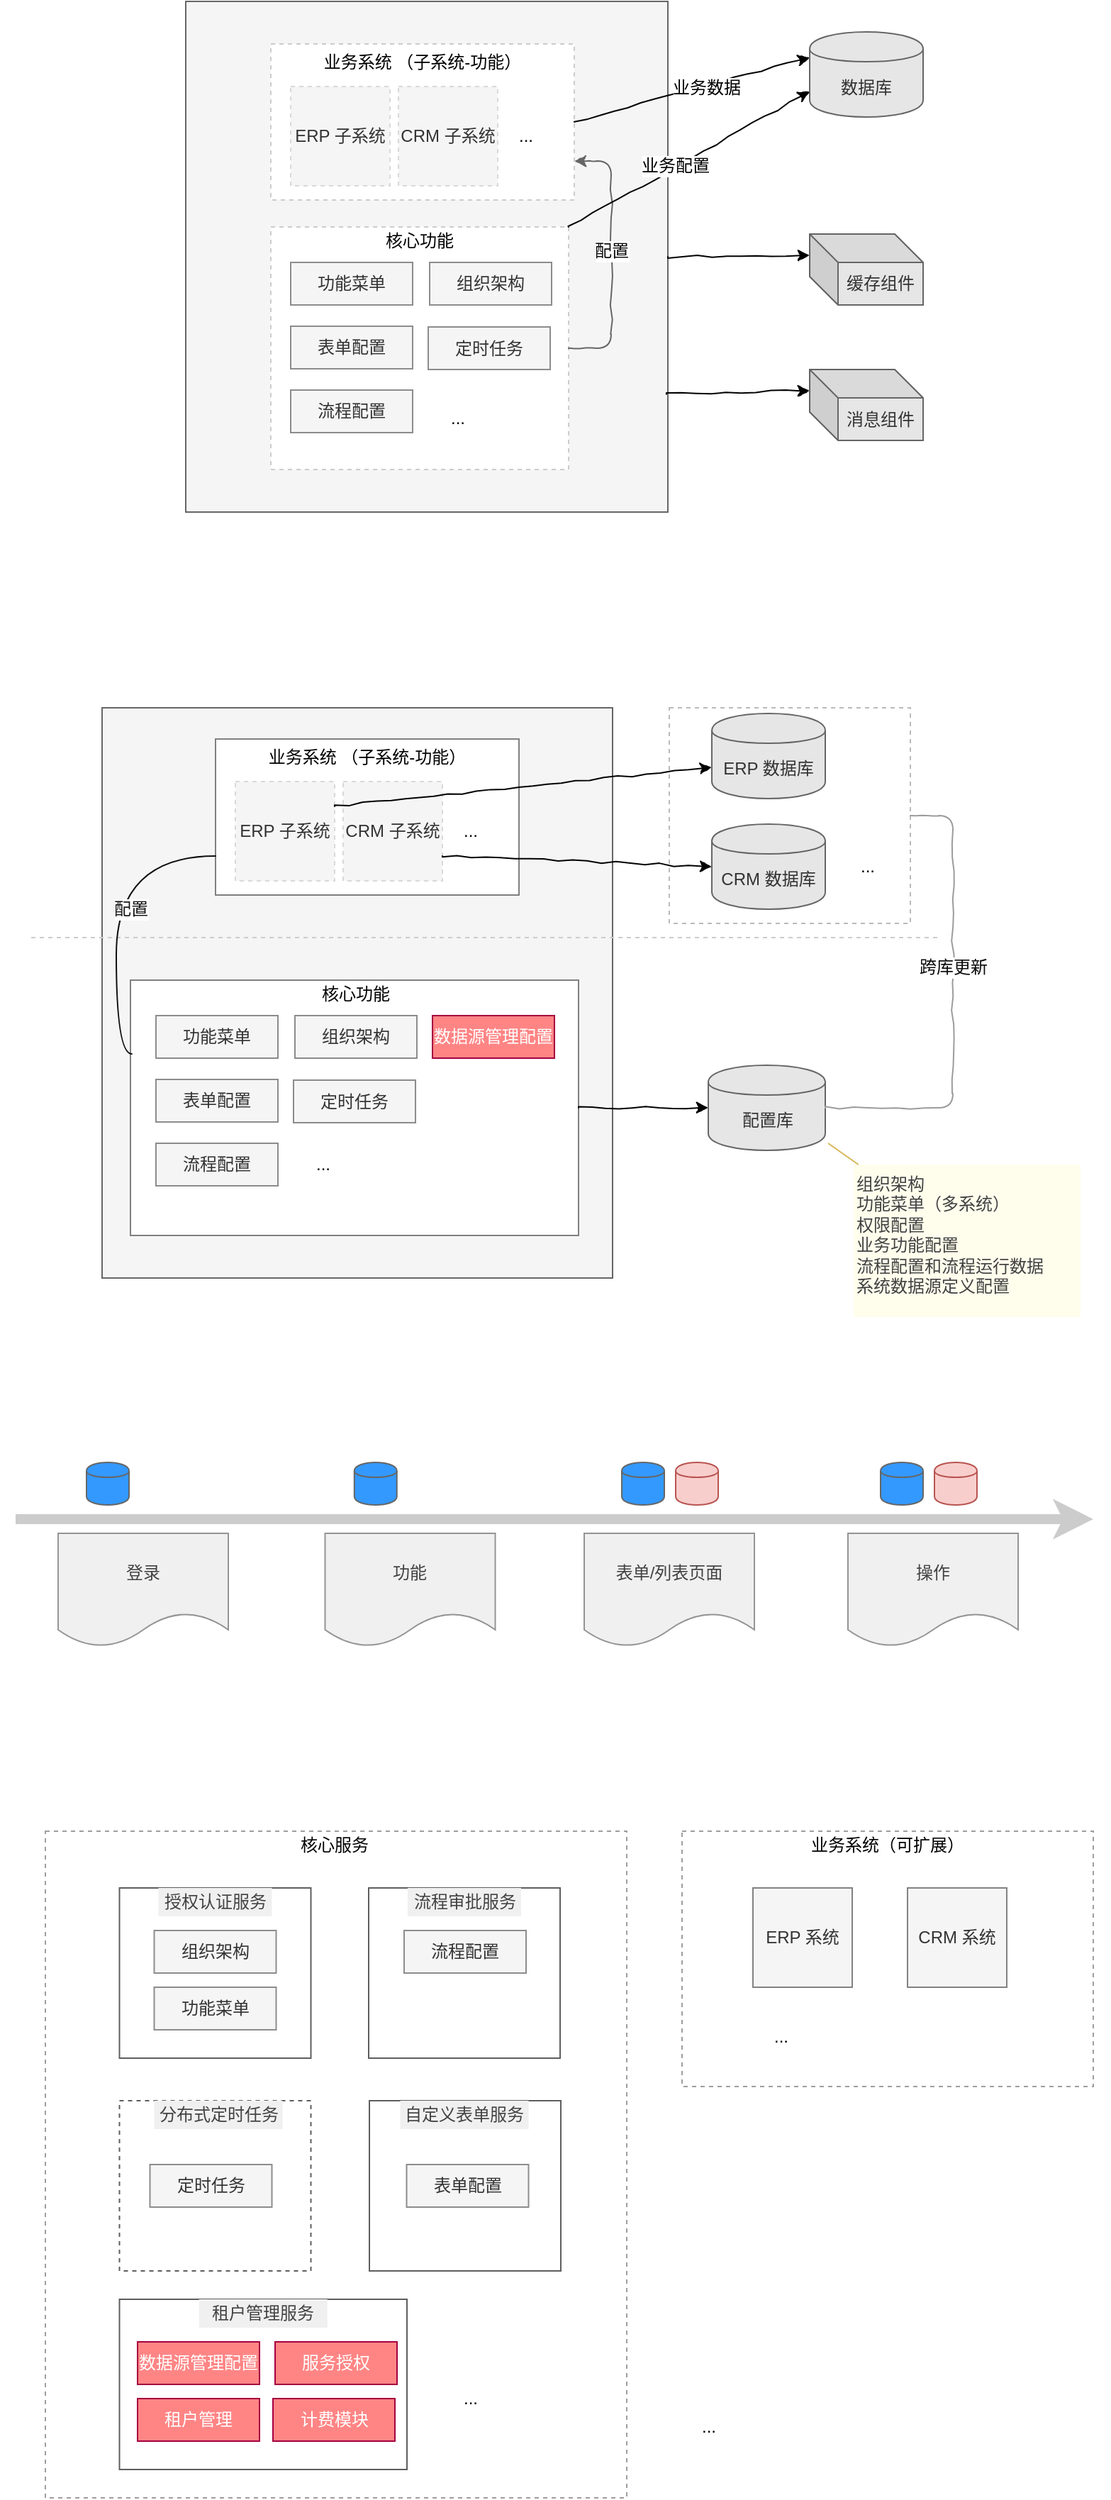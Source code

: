 <mxfile version="12.9.3" type="github">
  <diagram id="brTCYtf2TPWAmigMn0IH" name="第 1 页">
    <mxGraphModel dx="1432" dy="762" grid="1" gridSize="10" guides="1" tooltips="1" connect="1" arrows="1" fold="1" page="1" pageScale="1" pageWidth="827" pageHeight="1169" math="0" shadow="0">
      <root>
        <mxCell id="0" />
        <mxCell id="1" parent="0" />
        <mxCell id="SQgpO2C7iJvkAOr_sDY4-107" value="&lt;br&gt;&lt;br&gt;&lt;br&gt;" style="whiteSpace=wrap;html=1;strokeColor=#9E9E9E;dashed=1;" vertex="1" parent="1">
          <mxGeometry x="50" y="1330" width="410" height="470" as="geometry" />
        </mxCell>
        <mxCell id="SQgpO2C7iJvkAOr_sDY4-124" value="" style="rounded=0;whiteSpace=wrap;html=1;strokeColor=#5E5E5E;fillColor=none;gradientColor=none;fontColor=#424242;align=left;" vertex="1" parent="1">
          <mxGeometry x="102.25" y="1660" width="202.75" height="120" as="geometry" />
        </mxCell>
        <mxCell id="SQgpO2C7iJvkAOr_sDY4-116" value="" style="rounded=0;whiteSpace=wrap;html=1;strokeColor=#5E5E5E;fillColor=none;gradientColor=none;fontColor=#424242;align=left;" vertex="1" parent="1">
          <mxGeometry x="102.25" y="1370" width="135" height="120" as="geometry" />
        </mxCell>
        <mxCell id="SQgpO2C7iJvkAOr_sDY4-118" value="" style="rounded=0;whiteSpace=wrap;html=1;strokeColor=#5E5E5E;fillColor=none;gradientColor=none;fontColor=#424242;align=left;" vertex="1" parent="1">
          <mxGeometry x="278" y="1370" width="135" height="120" as="geometry" />
        </mxCell>
        <mxCell id="SQgpO2C7iJvkAOr_sDY4-120" value="" style="rounded=0;whiteSpace=wrap;html=1;strokeColor=#5E5E5E;fillColor=none;gradientColor=none;fontColor=#424242;align=left;dashed=1;" vertex="1" parent="1">
          <mxGeometry x="102.25" y="1520" width="135" height="120" as="geometry" />
        </mxCell>
        <mxCell id="SQgpO2C7iJvkAOr_sDY4-122" value="" style="rounded=0;whiteSpace=wrap;html=1;strokeColor=#5E5E5E;fillColor=none;gradientColor=none;fontColor=#424242;align=left;" vertex="1" parent="1">
          <mxGeometry x="278.5" y="1520" width="135" height="120" as="geometry" />
        </mxCell>
        <mxCell id="SQgpO2C7iJvkAOr_sDY4-64" value="" style="group;dashed=1;strokeColor=none;" vertex="1" connectable="0" parent="1">
          <mxGeometry x="149" y="40" width="520" height="360" as="geometry" />
        </mxCell>
        <mxCell id="SQgpO2C7iJvkAOr_sDY4-25" value="&lt;br&gt;&lt;br&gt;&lt;br&gt;" style="whiteSpace=wrap;html=1;fillColor=#f5f5f5;strokeColor=#666666;fontColor=#333333;" vertex="1" parent="SQgpO2C7iJvkAOr_sDY4-64">
          <mxGeometry width="340" height="360" as="geometry" />
        </mxCell>
        <mxCell id="SQgpO2C7iJvkAOr_sDY4-19" value="&lt;br&gt;&lt;br&gt;&lt;br&gt;" style="whiteSpace=wrap;html=1;dashed=1;strokeColor=#CCCCCC;" vertex="1" parent="SQgpO2C7iJvkAOr_sDY4-64">
          <mxGeometry x="60" y="159" width="210" height="171" as="geometry" />
        </mxCell>
        <mxCell id="SQgpO2C7iJvkAOr_sDY4-8" value="数据库" style="shape=cylinder;whiteSpace=wrap;html=1;boundedLbl=1;backgroundOutline=1;fillColor=#E6E6E6;strokeColor=#666666;fontColor=#333333;" vertex="1" parent="SQgpO2C7iJvkAOr_sDY4-64">
          <mxGeometry x="440" y="21.5" width="80" height="60" as="geometry" />
        </mxCell>
        <mxCell id="SQgpO2C7iJvkAOr_sDY4-20" value="功能菜单" style="rounded=0;whiteSpace=wrap;html=1;fillColor=#f5f5f5;strokeColor=#8C8C8C;fontColor=#333333;" vertex="1" parent="SQgpO2C7iJvkAOr_sDY4-64">
          <mxGeometry x="74" y="184" width="86" height="30" as="geometry" />
        </mxCell>
        <mxCell id="SQgpO2C7iJvkAOr_sDY4-21" value="组织架构" style="rounded=0;whiteSpace=wrap;html=1;fillColor=#f5f5f5;strokeColor=#8C8C8C;fontColor=#333333;" vertex="1" parent="SQgpO2C7iJvkAOr_sDY4-64">
          <mxGeometry x="172" y="184" width="86" height="30" as="geometry" />
        </mxCell>
        <mxCell id="SQgpO2C7iJvkAOr_sDY4-22" value="表单配置" style="rounded=0;whiteSpace=wrap;html=1;fillColor=#f5f5f5;strokeColor=#8C8C8C;fontColor=#333333;" vertex="1" parent="SQgpO2C7iJvkAOr_sDY4-64">
          <mxGeometry x="74" y="229" width="86" height="30" as="geometry" />
        </mxCell>
        <mxCell id="SQgpO2C7iJvkAOr_sDY4-23" value="流程配置" style="rounded=0;whiteSpace=wrap;html=1;fillColor=#f5f5f5;strokeColor=#8C8C8C;fontColor=#333333;" vertex="1" parent="SQgpO2C7iJvkAOr_sDY4-64">
          <mxGeometry x="74" y="274" width="86" height="30" as="geometry" />
        </mxCell>
        <mxCell id="SQgpO2C7iJvkAOr_sDY4-27" value="&lt;br&gt;&lt;br&gt;&lt;br&gt;" style="whiteSpace=wrap;html=1;dashed=1;strokeColor=#CCCCCC;" vertex="1" parent="SQgpO2C7iJvkAOr_sDY4-64">
          <mxGeometry x="60" y="30" width="214" height="110" as="geometry" />
        </mxCell>
        <mxCell id="SQgpO2C7iJvkAOr_sDY4-28" value="业务系统 （子系统-功能）" style="text;html=1;strokeColor=none;fillColor=none;align=center;verticalAlign=middle;whiteSpace=wrap;rounded=0;dashed=1;" vertex="1" parent="SQgpO2C7iJvkAOr_sDY4-64">
          <mxGeometry x="92" y="33" width="150" height="20" as="geometry" />
        </mxCell>
        <mxCell id="SQgpO2C7iJvkAOr_sDY4-35" value="ERP 子系统" style="rounded=0;whiteSpace=wrap;html=1;fillColor=#f5f5f5;strokeColor=#D9D9D9;fontColor=#333333;dashed=1;" vertex="1" parent="SQgpO2C7iJvkAOr_sDY4-64">
          <mxGeometry x="74" y="60" width="70" height="70" as="geometry" />
        </mxCell>
        <mxCell id="SQgpO2C7iJvkAOr_sDY4-36" value="CRM 子系统" style="rounded=0;whiteSpace=wrap;html=1;fillColor=#f5f5f5;strokeColor=#D9D9D9;fontColor=#333333;dashed=1;" vertex="1" parent="SQgpO2C7iJvkAOr_sDY4-64">
          <mxGeometry x="150" y="60" width="70" height="70" as="geometry" />
        </mxCell>
        <mxCell id="SQgpO2C7iJvkAOr_sDY4-37" value="核心功能" style="text;html=1;strokeColor=none;fillColor=none;align=center;verticalAlign=middle;whiteSpace=wrap;rounded=0;dashed=1;" vertex="1" parent="SQgpO2C7iJvkAOr_sDY4-64">
          <mxGeometry x="90" y="159" width="150" height="20" as="geometry" />
        </mxCell>
        <mxCell id="SQgpO2C7iJvkAOr_sDY4-38" value="" style="endArrow=classic;html=1;exitX=1;exitY=0.5;exitDx=0;exitDy=0;edgeStyle=orthogonalEdgeStyle;entryX=1;entryY=0.75;entryDx=0;entryDy=0;elbow=vertical;comic=1;strokeColor=#666666;" edge="1" parent="SQgpO2C7iJvkAOr_sDY4-64" source="SQgpO2C7iJvkAOr_sDY4-19" target="SQgpO2C7iJvkAOr_sDY4-27">
          <mxGeometry width="50" height="50" relative="1" as="geometry">
            <mxPoint x="250" y="330" as="sourcePoint" />
            <mxPoint x="-100" y="220" as="targetPoint" />
            <Array as="points">
              <mxPoint x="300" y="245" />
              <mxPoint x="300" y="113" />
            </Array>
          </mxGeometry>
        </mxCell>
        <mxCell id="SQgpO2C7iJvkAOr_sDY4-39" value="配置" style="text;html=1;align=center;verticalAlign=middle;resizable=0;points=[];labelBackgroundColor=#ffffff;fontColor=#0A0A0A;" vertex="1" connectable="0" parent="SQgpO2C7iJvkAOr_sDY4-38">
          <mxGeometry x="0.113" relative="1" as="geometry">
            <mxPoint y="5.5" as="offset" />
          </mxGeometry>
        </mxCell>
        <mxCell id="SQgpO2C7iJvkAOr_sDY4-40" value="定时任务" style="rounded=0;whiteSpace=wrap;html=1;fillColor=#f5f5f5;strokeColor=#8C8C8C;fontColor=#333333;" vertex="1" parent="SQgpO2C7iJvkAOr_sDY4-64">
          <mxGeometry x="171" y="229.5" width="86" height="30" as="geometry" />
        </mxCell>
        <mxCell id="SQgpO2C7iJvkAOr_sDY4-44" value="" style="endArrow=classic;html=1;entryX=0;entryY=0.7;entryDx=0;entryDy=0;comic=1;exitX=1;exitY=0;exitDx=0;exitDy=0;" edge="1" parent="SQgpO2C7iJvkAOr_sDY4-64" source="SQgpO2C7iJvkAOr_sDY4-19" target="SQgpO2C7iJvkAOr_sDY4-8">
          <mxGeometry width="50" height="50" relative="1" as="geometry">
            <mxPoint x="301" y="150" as="sourcePoint" />
            <mxPoint x="300" y="280" as="targetPoint" />
          </mxGeometry>
        </mxCell>
        <mxCell id="SQgpO2C7iJvkAOr_sDY4-49" value="业务配置" style="text;html=1;align=center;verticalAlign=middle;resizable=0;points=[];labelBackgroundColor=#ffffff;" vertex="1" connectable="0" parent="SQgpO2C7iJvkAOr_sDY4-44">
          <mxGeometry x="-0.115" y="1" relative="1" as="geometry">
            <mxPoint as="offset" />
          </mxGeometry>
        </mxCell>
        <mxCell id="SQgpO2C7iJvkAOr_sDY4-48" value="" style="endArrow=classic;html=1;exitX=1;exitY=0.5;exitDx=0;exitDy=0;entryX=0;entryY=0.3;entryDx=0;entryDy=0;comic=1;" edge="1" parent="SQgpO2C7iJvkAOr_sDY4-64" source="SQgpO2C7iJvkAOr_sDY4-27" target="SQgpO2C7iJvkAOr_sDY4-8">
          <mxGeometry width="50" height="50" relative="1" as="geometry">
            <mxPoint x="250" y="330" as="sourcePoint" />
            <mxPoint x="300" y="280" as="targetPoint" />
          </mxGeometry>
        </mxCell>
        <mxCell id="SQgpO2C7iJvkAOr_sDY4-50" value="业务数据" style="text;html=1;align=center;verticalAlign=middle;resizable=0;points=[];labelBackgroundColor=#ffffff;" vertex="1" connectable="0" parent="SQgpO2C7iJvkAOr_sDY4-48">
          <mxGeometry x="0.109" y="-1" relative="1" as="geometry">
            <mxPoint as="offset" />
          </mxGeometry>
        </mxCell>
        <mxCell id="SQgpO2C7iJvkAOr_sDY4-51" value="缓存组件" style="shape=cube;whiteSpace=wrap;html=1;boundedLbl=1;backgroundOutline=1;darkOpacity=0.05;darkOpacity2=0.1;fillColor=#E6E6E6;strokeColor=#666666;fontColor=#333333;" vertex="1" parent="SQgpO2C7iJvkAOr_sDY4-64">
          <mxGeometry x="440" y="164" width="80" height="50" as="geometry" />
        </mxCell>
        <mxCell id="SQgpO2C7iJvkAOr_sDY4-52" value="消息组件" style="shape=cube;whiteSpace=wrap;html=1;boundedLbl=1;backgroundOutline=1;darkOpacity=0.05;darkOpacity2=0.1;fillColor=#E6E6E6;strokeColor=#666666;fontColor=#333333;" vertex="1" parent="SQgpO2C7iJvkAOr_sDY4-64">
          <mxGeometry x="440" y="259.5" width="80" height="50" as="geometry" />
        </mxCell>
        <mxCell id="SQgpO2C7iJvkAOr_sDY4-55" value="" style="endArrow=classic;html=1;exitX=1;exitY=0.5;exitDx=0;exitDy=0;entryX=0;entryY=0;entryDx=0;entryDy=15;entryPerimeter=0;comic=1;" edge="1" parent="SQgpO2C7iJvkAOr_sDY4-64" source="SQgpO2C7iJvkAOr_sDY4-25" target="SQgpO2C7iJvkAOr_sDY4-51">
          <mxGeometry width="50" height="50" relative="1" as="geometry">
            <mxPoint x="250" y="330" as="sourcePoint" />
            <mxPoint x="300" y="280" as="targetPoint" />
          </mxGeometry>
        </mxCell>
        <mxCell id="SQgpO2C7iJvkAOr_sDY4-56" value="" style="endArrow=classic;html=1;exitX=0.997;exitY=0.769;exitDx=0;exitDy=0;entryX=0;entryY=0;entryDx=0;entryDy=15;entryPerimeter=0;comic=1;exitPerimeter=0;" edge="1" parent="SQgpO2C7iJvkAOr_sDY4-64" source="SQgpO2C7iJvkAOr_sDY4-25" target="SQgpO2C7iJvkAOr_sDY4-52">
          <mxGeometry width="50" height="50" relative="1" as="geometry">
            <mxPoint x="300" y="210" as="sourcePoint" />
            <mxPoint x="490" y="239" as="targetPoint" />
          </mxGeometry>
        </mxCell>
        <mxCell id="SQgpO2C7iJvkAOr_sDY4-63" value="..." style="text;html=1;strokeColor=none;fillColor=none;align=center;verticalAlign=middle;whiteSpace=wrap;rounded=0;" vertex="1" parent="SQgpO2C7iJvkAOr_sDY4-64">
          <mxGeometry x="220" y="85" width="40" height="20" as="geometry" />
        </mxCell>
        <mxCell id="SQgpO2C7iJvkAOr_sDY4-65" value="..." style="text;html=1;strokeColor=none;fillColor=none;align=center;verticalAlign=middle;whiteSpace=wrap;rounded=0;" vertex="1" parent="SQgpO2C7iJvkAOr_sDY4-64">
          <mxGeometry x="172" y="284" width="40" height="20" as="geometry" />
        </mxCell>
        <mxCell id="SQgpO2C7iJvkAOr_sDY4-105" value="" style="group" vertex="1" connectable="0" parent="1">
          <mxGeometry x="40" y="538" width="740" height="429.5" as="geometry" />
        </mxCell>
        <mxCell id="SQgpO2C7iJvkAOr_sDY4-97" value="&lt;br&gt;&lt;br&gt;&lt;br&gt;" style="whiteSpace=wrap;html=1;dashed=1;strokeColor=#BABABA;" vertex="1" parent="SQgpO2C7iJvkAOr_sDY4-105">
          <mxGeometry x="450" width="170" height="152" as="geometry" />
        </mxCell>
        <mxCell id="SQgpO2C7iJvkAOr_sDY4-85" value="&lt;br&gt;&lt;br&gt;&lt;br&gt;" style="whiteSpace=wrap;html=1;fillColor=#f5f5f5;strokeColor=#666666;fontColor=#333333;" vertex="1" parent="SQgpO2C7iJvkAOr_sDY4-105">
          <mxGeometry x="50" width="360" height="402" as="geometry" />
        </mxCell>
        <mxCell id="SQgpO2C7iJvkAOr_sDY4-71" value="" style="group;fillColor=#999999;" vertex="1" connectable="0" parent="SQgpO2C7iJvkAOr_sDY4-105">
          <mxGeometry x="130" y="22" width="214" height="110" as="geometry" />
        </mxCell>
        <mxCell id="SQgpO2C7iJvkAOr_sDY4-66" value="&lt;br&gt;&lt;br&gt;&lt;br&gt;" style="whiteSpace=wrap;html=1;strokeColor=#808080;" vertex="1" parent="SQgpO2C7iJvkAOr_sDY4-71">
          <mxGeometry width="214" height="110" as="geometry" />
        </mxCell>
        <mxCell id="SQgpO2C7iJvkAOr_sDY4-67" value="业务系统 （子系统-功能）" style="text;html=1;strokeColor=none;fillColor=none;align=center;verticalAlign=middle;whiteSpace=wrap;rounded=0;dashed=1;" vertex="1" parent="SQgpO2C7iJvkAOr_sDY4-71">
          <mxGeometry x="32" y="3" width="150" height="20" as="geometry" />
        </mxCell>
        <mxCell id="SQgpO2C7iJvkAOr_sDY4-68" value="ERP 子系统" style="rounded=0;whiteSpace=wrap;html=1;fillColor=#f5f5f5;strokeColor=#D9D9D9;fontColor=#333333;dashed=1;" vertex="1" parent="SQgpO2C7iJvkAOr_sDY4-71">
          <mxGeometry x="14" y="30" width="70" height="70" as="geometry" />
        </mxCell>
        <mxCell id="SQgpO2C7iJvkAOr_sDY4-69" value="CRM 子系统" style="rounded=0;whiteSpace=wrap;html=1;fillColor=#f5f5f5;strokeColor=#D9D9D9;fontColor=#333333;dashed=1;" vertex="1" parent="SQgpO2C7iJvkAOr_sDY4-71">
          <mxGeometry x="90" y="30" width="70" height="70" as="geometry" />
        </mxCell>
        <mxCell id="SQgpO2C7iJvkAOr_sDY4-70" value="..." style="text;html=1;strokeColor=none;fillColor=none;align=center;verticalAlign=middle;whiteSpace=wrap;rounded=0;" vertex="1" parent="SQgpO2C7iJvkAOr_sDY4-71">
          <mxGeometry x="160" y="55" width="40" height="20" as="geometry" />
        </mxCell>
        <mxCell id="SQgpO2C7iJvkAOr_sDY4-72" value="ERP 数据库" style="shape=cylinder;whiteSpace=wrap;html=1;boundedLbl=1;backgroundOutline=1;fillColor=#E6E6E6;strokeColor=#666666;fontColor=#333333;" vertex="1" parent="SQgpO2C7iJvkAOr_sDY4-105">
          <mxGeometry x="480" y="4" width="80" height="60" as="geometry" />
        </mxCell>
        <mxCell id="SQgpO2C7iJvkAOr_sDY4-73" value="&lt;br&gt;&lt;br&gt;&lt;br&gt;" style="whiteSpace=wrap;html=1;strokeColor=#808080;" vertex="1" parent="SQgpO2C7iJvkAOr_sDY4-105">
          <mxGeometry x="70" y="192" width="316" height="180" as="geometry" />
        </mxCell>
        <mxCell id="SQgpO2C7iJvkAOr_sDY4-74" value="功能菜单" style="rounded=0;whiteSpace=wrap;html=1;fillColor=#f5f5f5;strokeColor=#8C8C8C;fontColor=#333333;" vertex="1" parent="SQgpO2C7iJvkAOr_sDY4-105">
          <mxGeometry x="88" y="217" width="86" height="30" as="geometry" />
        </mxCell>
        <mxCell id="SQgpO2C7iJvkAOr_sDY4-75" value="组织架构" style="rounded=0;whiteSpace=wrap;html=1;fillColor=#f5f5f5;strokeColor=#8C8C8C;fontColor=#333333;" vertex="1" parent="SQgpO2C7iJvkAOr_sDY4-105">
          <mxGeometry x="186" y="217" width="86" height="30" as="geometry" />
        </mxCell>
        <mxCell id="SQgpO2C7iJvkAOr_sDY4-76" value="表单配置" style="rounded=0;whiteSpace=wrap;html=1;fillColor=#f5f5f5;strokeColor=#8C8C8C;fontColor=#333333;" vertex="1" parent="SQgpO2C7iJvkAOr_sDY4-105">
          <mxGeometry x="88" y="262" width="86" height="30" as="geometry" />
        </mxCell>
        <mxCell id="SQgpO2C7iJvkAOr_sDY4-77" value="流程配置" style="rounded=0;whiteSpace=wrap;html=1;fillColor=#f5f5f5;strokeColor=#8C8C8C;fontColor=#333333;" vertex="1" parent="SQgpO2C7iJvkAOr_sDY4-105">
          <mxGeometry x="88" y="307" width="86" height="30" as="geometry" />
        </mxCell>
        <mxCell id="SQgpO2C7iJvkAOr_sDY4-78" value="核心功能" style="text;html=1;strokeColor=none;fillColor=none;align=center;verticalAlign=middle;whiteSpace=wrap;rounded=0;dashed=1;" vertex="1" parent="SQgpO2C7iJvkAOr_sDY4-105">
          <mxGeometry x="154" y="192" width="150" height="20" as="geometry" />
        </mxCell>
        <mxCell id="SQgpO2C7iJvkAOr_sDY4-79" value="定时任务" style="rounded=0;whiteSpace=wrap;html=1;fillColor=#f5f5f5;strokeColor=#8C8C8C;fontColor=#333333;" vertex="1" parent="SQgpO2C7iJvkAOr_sDY4-105">
          <mxGeometry x="185" y="262.5" width="86" height="30" as="geometry" />
        </mxCell>
        <mxCell id="SQgpO2C7iJvkAOr_sDY4-80" value="..." style="text;html=1;strokeColor=none;fillColor=none;align=center;verticalAlign=middle;whiteSpace=wrap;rounded=0;" vertex="1" parent="SQgpO2C7iJvkAOr_sDY4-105">
          <mxGeometry x="186" y="312" width="40" height="20" as="geometry" />
        </mxCell>
        <mxCell id="SQgpO2C7iJvkAOr_sDY4-81" value="配置库" style="shape=cylinder;whiteSpace=wrap;html=1;boundedLbl=1;backgroundOutline=1;fillColor=#E6E6E6;strokeColor=#666666;fontColor=#333333;" vertex="1" parent="SQgpO2C7iJvkAOr_sDY4-105">
          <mxGeometry x="477.5" y="252" width="82.5" height="60" as="geometry" />
        </mxCell>
        <mxCell id="SQgpO2C7iJvkAOr_sDY4-84" value="CRM 数据库" style="shape=cylinder;whiteSpace=wrap;html=1;boundedLbl=1;backgroundOutline=1;fillColor=#E6E6E6;strokeColor=#666666;fontColor=#333333;" vertex="1" parent="SQgpO2C7iJvkAOr_sDY4-105">
          <mxGeometry x="480" y="82" width="80" height="60" as="geometry" />
        </mxCell>
        <mxCell id="SQgpO2C7iJvkAOr_sDY4-86" value="数据源管理配置" style="rounded=0;whiteSpace=wrap;html=1;fillColor=#FF8585;strokeColor=#A50040;fontColor=#ffffff;" vertex="1" parent="SQgpO2C7iJvkAOr_sDY4-105">
          <mxGeometry x="283" y="217" width="86" height="30" as="geometry" />
        </mxCell>
        <mxCell id="SQgpO2C7iJvkAOr_sDY4-87" value="" style="endArrow=none;html=1;strokeColor=#CCCCCC;fontColor=#0A0A0A;dashed=1;" edge="1" parent="SQgpO2C7iJvkAOr_sDY4-105">
          <mxGeometry width="50" height="50" relative="1" as="geometry">
            <mxPoint y="162" as="sourcePoint" />
            <mxPoint x="640" y="162" as="targetPoint" />
          </mxGeometry>
        </mxCell>
        <mxCell id="SQgpO2C7iJvkAOr_sDY4-90" value="组织架构&lt;br&gt;功能菜单（多系统）&lt;br&gt;权限配置&lt;br&gt;业务功能配置&lt;br&gt;流程配置和流程运行数据&lt;br&gt;系统数据源定义配置" style="text;html=1;strokeColor=none;fillColor=#FFFEED;align=left;verticalAlign=top;whiteSpace=wrap;rounded=0;gradientColor=none;textDirection=ltr;fontColor=#424242;" vertex="1" parent="SQgpO2C7iJvkAOr_sDY4-105">
          <mxGeometry x="580" y="322" width="160" height="107.5" as="geometry" />
        </mxCell>
        <mxCell id="SQgpO2C7iJvkAOr_sDY4-93" value="" style="endArrow=classic;html=1;exitX=1;exitY=0.25;exitDx=0;exitDy=0;entryX=0;entryY=0;entryDx=0;entryDy=15;entryPerimeter=0;comic=1;" edge="1" parent="SQgpO2C7iJvkAOr_sDY4-105" source="SQgpO2C7iJvkAOr_sDY4-68">
          <mxGeometry width="50" height="50" relative="1" as="geometry">
            <mxPoint x="380" y="43" as="sourcePoint" />
            <mxPoint x="480" y="42" as="targetPoint" />
          </mxGeometry>
        </mxCell>
        <mxCell id="SQgpO2C7iJvkAOr_sDY4-94" value="" style="endArrow=classic;html=1;exitX=1;exitY=0.75;exitDx=0;exitDy=0;entryX=0;entryY=0.5;entryDx=0;entryDy=0;comic=1;" edge="1" parent="SQgpO2C7iJvkAOr_sDY4-105" source="SQgpO2C7iJvkAOr_sDY4-69" target="SQgpO2C7iJvkAOr_sDY4-84">
          <mxGeometry width="50" height="50" relative="1" as="geometry">
            <mxPoint x="224" y="79.5" as="sourcePoint" />
            <mxPoint x="490" y="52" as="targetPoint" />
          </mxGeometry>
        </mxCell>
        <mxCell id="SQgpO2C7iJvkAOr_sDY4-95" value="" style="endArrow=classic;html=1;exitX=1;exitY=0.5;exitDx=0;exitDy=0;entryX=0;entryY=0.5;entryDx=0;entryDy=0;comic=1;" edge="1" parent="SQgpO2C7iJvkAOr_sDY4-105" source="SQgpO2C7iJvkAOr_sDY4-73" target="SQgpO2C7iJvkAOr_sDY4-81">
          <mxGeometry width="50" height="50" relative="1" as="geometry">
            <mxPoint x="234" y="89.5" as="sourcePoint" />
            <mxPoint x="500" y="62" as="targetPoint" />
          </mxGeometry>
        </mxCell>
        <mxCell id="SQgpO2C7iJvkAOr_sDY4-98" value="..." style="text;html=1;strokeColor=none;fillColor=none;align=center;verticalAlign=middle;whiteSpace=wrap;rounded=0;" vertex="1" parent="SQgpO2C7iJvkAOr_sDY4-105">
          <mxGeometry x="570" y="102" width="40" height="20" as="geometry" />
        </mxCell>
        <mxCell id="SQgpO2C7iJvkAOr_sDY4-100" value="" style="endArrow=none;html=1;strokeColor=#9C9C9C;fontColor=#0A0A0A;entryX=1;entryY=0.5;entryDx=0;entryDy=0;exitX=1;exitY=0.5;exitDx=0;exitDy=0;edgeStyle=orthogonalEdgeStyle;comic=1;" edge="1" parent="SQgpO2C7iJvkAOr_sDY4-105" source="SQgpO2C7iJvkAOr_sDY4-81" target="SQgpO2C7iJvkAOr_sDY4-97">
          <mxGeometry width="50" height="50" relative="1" as="geometry">
            <mxPoint x="430" y="282" as="sourcePoint" />
            <mxPoint x="480" y="232" as="targetPoint" />
            <Array as="points">
              <mxPoint x="650" y="282" />
              <mxPoint x="650" y="76" />
            </Array>
          </mxGeometry>
        </mxCell>
        <mxCell id="SQgpO2C7iJvkAOr_sDY4-101" value="跨库更新" style="text;html=1;align=center;verticalAlign=middle;resizable=0;points=[];labelBackgroundColor=#ffffff;fontColor=#0A0A0A;" vertex="1" connectable="0" parent="SQgpO2C7iJvkAOr_sDY4-100">
          <mxGeometry x="0.243" y="2" relative="1" as="geometry">
            <mxPoint x="2" y="13" as="offset" />
          </mxGeometry>
        </mxCell>
        <mxCell id="SQgpO2C7iJvkAOr_sDY4-102" value="" style="endArrow=none;html=1;strokeColor=#d6b656;fontColor=#0A0A0A;exitX=1.024;exitY=0.917;exitDx=0;exitDy=0;exitPerimeter=0;fillColor=#fff2cc;" edge="1" parent="SQgpO2C7iJvkAOr_sDY4-105" source="SQgpO2C7iJvkAOr_sDY4-81" target="SQgpO2C7iJvkAOr_sDY4-90">
          <mxGeometry width="50" height="50" relative="1" as="geometry">
            <mxPoint x="430" y="182" as="sourcePoint" />
            <mxPoint x="480" y="132" as="targetPoint" />
          </mxGeometry>
        </mxCell>
        <mxCell id="SQgpO2C7iJvkAOr_sDY4-103" value="" style="endArrow=none;html=1;strokeColor=#0F0F0F;fontColor=#141414;exitX=0;exitY=0.75;exitDx=0;exitDy=0;entryX=0.003;entryY=0.289;entryDx=0;entryDy=0;entryPerimeter=0;edgeStyle=orthogonalEdgeStyle;comic=1;curved=1;" edge="1" parent="SQgpO2C7iJvkAOr_sDY4-105" source="SQgpO2C7iJvkAOr_sDY4-66" target="SQgpO2C7iJvkAOr_sDY4-73">
          <mxGeometry width="50" height="50" relative="1" as="geometry">
            <mxPoint x="430" y="182" as="sourcePoint" />
            <mxPoint x="480" y="132" as="targetPoint" />
          </mxGeometry>
        </mxCell>
        <mxCell id="SQgpO2C7iJvkAOr_sDY4-104" value="&lt;font color=&quot;#141414&quot;&gt;配置&lt;/font&gt;" style="text;html=1;align=center;verticalAlign=middle;resizable=0;points=[];labelBackgroundColor=#ffffff;fontColor=#949494;" vertex="1" connectable="0" parent="SQgpO2C7iJvkAOr_sDY4-103">
          <mxGeometry x="-0.556" y="32" relative="1" as="geometry">
            <mxPoint x="-11" y="5.5" as="offset" />
          </mxGeometry>
        </mxCell>
        <mxCell id="SQgpO2C7iJvkAOr_sDY4-108" value="功能菜单" style="rounded=0;whiteSpace=wrap;html=1;fillColor=#f5f5f5;strokeColor=#8C8C8C;fontColor=#333333;" vertex="1" parent="1">
          <mxGeometry x="126.75" y="1440" width="86" height="30" as="geometry" />
        </mxCell>
        <mxCell id="SQgpO2C7iJvkAOr_sDY4-109" value="组织架构" style="rounded=0;whiteSpace=wrap;html=1;fillColor=#f5f5f5;strokeColor=#8C8C8C;fontColor=#333333;" vertex="1" parent="1">
          <mxGeometry x="126.75" y="1400" width="86" height="30" as="geometry" />
        </mxCell>
        <mxCell id="SQgpO2C7iJvkAOr_sDY4-110" value="表单配置" style="rounded=0;whiteSpace=wrap;html=1;fillColor=#f5f5f5;strokeColor=#8C8C8C;fontColor=#333333;" vertex="1" parent="1">
          <mxGeometry x="304.75" y="1565" width="86" height="30" as="geometry" />
        </mxCell>
        <mxCell id="SQgpO2C7iJvkAOr_sDY4-111" value="流程配置" style="rounded=0;whiteSpace=wrap;html=1;fillColor=#f5f5f5;strokeColor=#8C8C8C;fontColor=#333333;" vertex="1" parent="1">
          <mxGeometry x="303" y="1400" width="86" height="30" as="geometry" />
        </mxCell>
        <mxCell id="SQgpO2C7iJvkAOr_sDY4-112" value="核心服务" style="text;html=1;strokeColor=none;fillColor=none;align=center;verticalAlign=middle;whiteSpace=wrap;rounded=0;dashed=1;" vertex="1" parent="1">
          <mxGeometry x="178.5" y="1330" width="150" height="20" as="geometry" />
        </mxCell>
        <mxCell id="SQgpO2C7iJvkAOr_sDY4-113" value="定时任务" style="rounded=0;whiteSpace=wrap;html=1;fillColor=#f5f5f5;strokeColor=#8C8C8C;fontColor=#333333;" vertex="1" parent="1">
          <mxGeometry x="123.75" y="1565" width="86" height="30" as="geometry" />
        </mxCell>
        <mxCell id="SQgpO2C7iJvkAOr_sDY4-114" value="..." style="text;html=1;strokeColor=none;fillColor=none;align=center;verticalAlign=middle;whiteSpace=wrap;rounded=0;" vertex="1" parent="1">
          <mxGeometry x="498" y="1740" width="40" height="20" as="geometry" />
        </mxCell>
        <mxCell id="SQgpO2C7iJvkAOr_sDY4-115" value="数据源管理配置" style="rounded=0;whiteSpace=wrap;html=1;fillColor=#FF8585;strokeColor=#A50040;fontColor=#ffffff;" vertex="1" parent="1">
          <mxGeometry x="115" y="1690" width="86" height="30" as="geometry" />
        </mxCell>
        <mxCell id="SQgpO2C7iJvkAOr_sDY4-117" value="授权认证服务" style="text;html=1;strokeColor=none;fillColor=#F0F0F0;align=center;verticalAlign=middle;whiteSpace=wrap;rounded=0;fontColor=#424242;" vertex="1" parent="1">
          <mxGeometry x="129.75" y="1370" width="80" height="20" as="geometry" />
        </mxCell>
        <mxCell id="SQgpO2C7iJvkAOr_sDY4-119" value="流程审批服务" style="text;html=1;strokeColor=none;fillColor=#F0F0F0;align=center;verticalAlign=middle;whiteSpace=wrap;rounded=0;fontColor=#424242;" vertex="1" parent="1">
          <mxGeometry x="305.5" y="1370" width="80" height="20" as="geometry" />
        </mxCell>
        <mxCell id="SQgpO2C7iJvkAOr_sDY4-121" value="分布式定时任务" style="text;html=1;strokeColor=none;fillColor=#F0F0F0;align=center;verticalAlign=middle;whiteSpace=wrap;rounded=0;fontColor=#424242;" vertex="1" parent="1">
          <mxGeometry x="126.75" y="1520" width="90.5" height="20" as="geometry" />
        </mxCell>
        <mxCell id="SQgpO2C7iJvkAOr_sDY4-123" value="自定义表单服务" style="text;html=1;strokeColor=none;fillColor=#F0F0F0;align=center;verticalAlign=middle;whiteSpace=wrap;rounded=0;fontColor=#424242;" vertex="1" parent="1">
          <mxGeometry x="300.25" y="1520" width="90.5" height="20" as="geometry" />
        </mxCell>
        <mxCell id="SQgpO2C7iJvkAOr_sDY4-125" value="租户管理服务" style="text;html=1;strokeColor=none;fillColor=#F0F0F0;align=center;verticalAlign=middle;whiteSpace=wrap;rounded=0;fontColor=#424242;" vertex="1" parent="1">
          <mxGeometry x="158.38" y="1660" width="90.5" height="20" as="geometry" />
        </mxCell>
        <mxCell id="SQgpO2C7iJvkAOr_sDY4-127" value="租户管理" style="rounded=0;whiteSpace=wrap;html=1;fillColor=#FF8585;strokeColor=#A50040;fontColor=#ffffff;" vertex="1" parent="1">
          <mxGeometry x="115" y="1730" width="86" height="30" as="geometry" />
        </mxCell>
        <mxCell id="SQgpO2C7iJvkAOr_sDY4-128" value="服务授权" style="rounded=0;whiteSpace=wrap;html=1;fillColor=#FF8585;strokeColor=#A50040;fontColor=#ffffff;" vertex="1" parent="1">
          <mxGeometry x="212" y="1690" width="86" height="30" as="geometry" />
        </mxCell>
        <mxCell id="SQgpO2C7iJvkAOr_sDY4-129" value="计费模块" style="rounded=0;whiteSpace=wrap;html=1;fillColor=#FF8585;strokeColor=#A50040;fontColor=#ffffff;" vertex="1" parent="1">
          <mxGeometry x="210.5" y="1730" width="86" height="30" as="geometry" />
        </mxCell>
        <mxCell id="SQgpO2C7iJvkAOr_sDY4-130" style="edgeStyle=orthogonalEdgeStyle;curved=1;comic=1;orthogonalLoop=1;jettySize=auto;html=1;exitX=0.5;exitY=1;exitDx=0;exitDy=0;strokeColor=#0F0F0F;fontColor=#424242;" edge="1" parent="1" source="SQgpO2C7iJvkAOr_sDY4-128" target="SQgpO2C7iJvkAOr_sDY4-128">
          <mxGeometry relative="1" as="geometry" />
        </mxCell>
        <mxCell id="SQgpO2C7iJvkAOr_sDY4-143" value="" style="group" vertex="1" connectable="0" parent="1">
          <mxGeometry x="29" y="1070" width="760" height="130" as="geometry" />
        </mxCell>
        <mxCell id="SQgpO2C7iJvkAOr_sDY4-131" value="表单/列表页面" style="shape=document;whiteSpace=wrap;html=1;boundedLbl=1;rounded=0;strokeColor=#949494;fillColor=#F0F0F0;gradientColor=none;fontColor=#424242;align=center;" vertex="1" parent="SQgpO2C7iJvkAOr_sDY4-143">
          <mxGeometry x="401" y="50" width="120" height="80" as="geometry" />
        </mxCell>
        <mxCell id="SQgpO2C7iJvkAOr_sDY4-132" value="功能" style="shape=document;whiteSpace=wrap;html=1;boundedLbl=1;rounded=0;strokeColor=#949494;fillColor=#F0F0F0;gradientColor=none;fontColor=#424242;align=center;" vertex="1" parent="SQgpO2C7iJvkAOr_sDY4-143">
          <mxGeometry x="218.25" y="50" width="120" height="80" as="geometry" />
        </mxCell>
        <mxCell id="SQgpO2C7iJvkAOr_sDY4-133" value="操作" style="shape=document;whiteSpace=wrap;html=1;boundedLbl=1;rounded=0;strokeColor=#949494;fillColor=#F0F0F0;gradientColor=none;fontColor=#424242;align=center;" vertex="1" parent="SQgpO2C7iJvkAOr_sDY4-143">
          <mxGeometry x="587" y="50" width="120" height="80" as="geometry" />
        </mxCell>
        <mxCell id="SQgpO2C7iJvkAOr_sDY4-134" value="登录" style="shape=document;whiteSpace=wrap;html=1;boundedLbl=1;rounded=0;strokeColor=#949494;fillColor=#F0F0F0;gradientColor=none;fontColor=#424242;align=center;" vertex="1" parent="SQgpO2C7iJvkAOr_sDY4-143">
          <mxGeometry x="30" y="50" width="120" height="80" as="geometry" />
        </mxCell>
        <mxCell id="SQgpO2C7iJvkAOr_sDY4-135" value="" style="endArrow=classic;html=1;strokeColor=#CCCCCC;fontColor=#424242;strokeWidth=7;" edge="1" parent="SQgpO2C7iJvkAOr_sDY4-143">
          <mxGeometry width="50" height="50" relative="1" as="geometry">
            <mxPoint y="40" as="sourcePoint" />
            <mxPoint x="760" y="40" as="targetPoint" />
          </mxGeometry>
        </mxCell>
        <mxCell id="SQgpO2C7iJvkAOr_sDY4-136" value="" style="shape=cylinder;whiteSpace=wrap;html=1;boundedLbl=1;backgroundOutline=1;fillColor=#3399FF;strokeColor=#666666;fontColor=#3333FF;" vertex="1" parent="SQgpO2C7iJvkAOr_sDY4-143">
          <mxGeometry x="50" width="30" height="30" as="geometry" />
        </mxCell>
        <mxCell id="SQgpO2C7iJvkAOr_sDY4-138" value="" style="shape=cylinder;whiteSpace=wrap;html=1;boundedLbl=1;backgroundOutline=1;fillColor=#3399FF;strokeColor=#666666;fontColor=#3333FF;" vertex="1" parent="SQgpO2C7iJvkAOr_sDY4-143">
          <mxGeometry x="238.88" width="30" height="30" as="geometry" />
        </mxCell>
        <mxCell id="SQgpO2C7iJvkAOr_sDY4-139" value="" style="shape=cylinder;whiteSpace=wrap;html=1;boundedLbl=1;backgroundOutline=1;fillColor=#3399FF;strokeColor=#666666;fontColor=#3333FF;" vertex="1" parent="SQgpO2C7iJvkAOr_sDY4-143">
          <mxGeometry x="427.5" width="30" height="30" as="geometry" />
        </mxCell>
        <mxCell id="SQgpO2C7iJvkAOr_sDY4-140" value="" style="shape=cylinder;whiteSpace=wrap;html=1;boundedLbl=1;backgroundOutline=1;fillColor=#f8cecc;strokeColor=#b85450;" vertex="1" parent="SQgpO2C7iJvkAOr_sDY4-143">
          <mxGeometry x="465.5" width="30" height="30" as="geometry" />
        </mxCell>
        <mxCell id="SQgpO2C7iJvkAOr_sDY4-141" value="" style="shape=cylinder;whiteSpace=wrap;html=1;boundedLbl=1;backgroundOutline=1;fillColor=#3399FF;strokeColor=#666666;fontColor=#3333FF;" vertex="1" parent="SQgpO2C7iJvkAOr_sDY4-143">
          <mxGeometry x="610" width="30" height="30" as="geometry" />
        </mxCell>
        <mxCell id="SQgpO2C7iJvkAOr_sDY4-142" value="" style="shape=cylinder;whiteSpace=wrap;html=1;boundedLbl=1;backgroundOutline=1;fillColor=#f8cecc;strokeColor=#b85450;" vertex="1" parent="SQgpO2C7iJvkAOr_sDY4-143">
          <mxGeometry x="648" width="30" height="30" as="geometry" />
        </mxCell>
        <mxCell id="SQgpO2C7iJvkAOr_sDY4-144" value="&lt;br&gt;&lt;br&gt;&lt;br&gt;" style="whiteSpace=wrap;html=1;strokeColor=#9E9E9E;dashed=1;" vertex="1" parent="1">
          <mxGeometry x="499" y="1330" width="290" height="180" as="geometry" />
        </mxCell>
        <mxCell id="SQgpO2C7iJvkAOr_sDY4-145" value="业务系统（可扩展）" style="text;html=1;strokeColor=none;fillColor=none;align=center;verticalAlign=middle;whiteSpace=wrap;rounded=0;dashed=1;" vertex="1" parent="1">
          <mxGeometry x="569" y="1330" width="150" height="20" as="geometry" />
        </mxCell>
        <mxCell id="SQgpO2C7iJvkAOr_sDY4-146" value="ERP 系统" style="rounded=0;whiteSpace=wrap;html=1;fillColor=#f5f5f5;strokeColor=#828282;fontColor=#333333;" vertex="1" parent="1">
          <mxGeometry x="549" y="1370" width="70" height="70" as="geometry" />
        </mxCell>
        <mxCell id="SQgpO2C7iJvkAOr_sDY4-147" value="CRM 系统" style="rounded=0;whiteSpace=wrap;html=1;fillColor=#f5f5f5;strokeColor=#828282;fontColor=#333333;" vertex="1" parent="1">
          <mxGeometry x="658" y="1370" width="70" height="70" as="geometry" />
        </mxCell>
        <mxCell id="SQgpO2C7iJvkAOr_sDY4-148" value="..." style="text;html=1;strokeColor=none;fillColor=none;align=center;verticalAlign=middle;whiteSpace=wrap;rounded=0;" vertex="1" parent="1">
          <mxGeometry x="549" y="1465" width="40" height="20" as="geometry" />
        </mxCell>
        <mxCell id="SQgpO2C7iJvkAOr_sDY4-149" value="..." style="text;html=1;strokeColor=none;fillColor=none;align=center;verticalAlign=middle;whiteSpace=wrap;rounded=0;" vertex="1" parent="1">
          <mxGeometry x="330" y="1720" width="40" height="20" as="geometry" />
        </mxCell>
      </root>
    </mxGraphModel>
  </diagram>
</mxfile>
